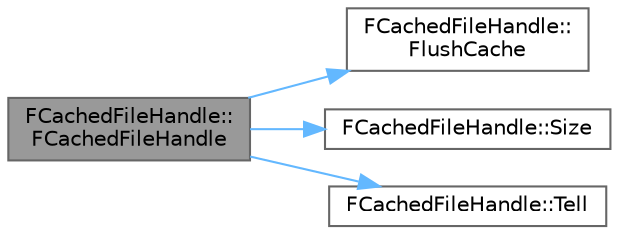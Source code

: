 digraph "FCachedFileHandle::FCachedFileHandle"
{
 // INTERACTIVE_SVG=YES
 // LATEX_PDF_SIZE
  bgcolor="transparent";
  edge [fontname=Helvetica,fontsize=10,labelfontname=Helvetica,labelfontsize=10];
  node [fontname=Helvetica,fontsize=10,shape=box,height=0.2,width=0.4];
  rankdir="LR";
  Node1 [id="Node000001",label="FCachedFileHandle::\lFCachedFileHandle",height=0.2,width=0.4,color="gray40", fillcolor="grey60", style="filled", fontcolor="black",tooltip=" "];
  Node1 -> Node2 [id="edge1_Node000001_Node000002",color="steelblue1",style="solid",tooltip=" "];
  Node2 [id="Node000002",label="FCachedFileHandle::\lFlushCache",height=0.2,width=0.4,color="grey40", fillcolor="white", style="filled",URL="$d3/d7b/classFCachedFileHandle.html#acb30ba13996a0a30a21bacd686bee083",tooltip=" "];
  Node1 -> Node3 [id="edge2_Node000001_Node000003",color="steelblue1",style="solid",tooltip=" "];
  Node3 [id="Node000003",label="FCachedFileHandle::Size",height=0.2,width=0.4,color="grey40", fillcolor="white", style="filled",URL="$d3/d7b/classFCachedFileHandle.html#a41c73c3c1aad09bf5a2088fcd214c291",tooltip="Return the total size of the file."];
  Node1 -> Node4 [id="edge3_Node000001_Node000004",color="steelblue1",style="solid",tooltip=" "];
  Node4 [id="Node000004",label="FCachedFileHandle::Tell",height=0.2,width=0.4,color="grey40", fillcolor="white", style="filled",URL="$d3/d7b/classFCachedFileHandle.html#a577b192a3faa36af29f6d354cf8116f8",tooltip="Return the current write or read position."];
}
